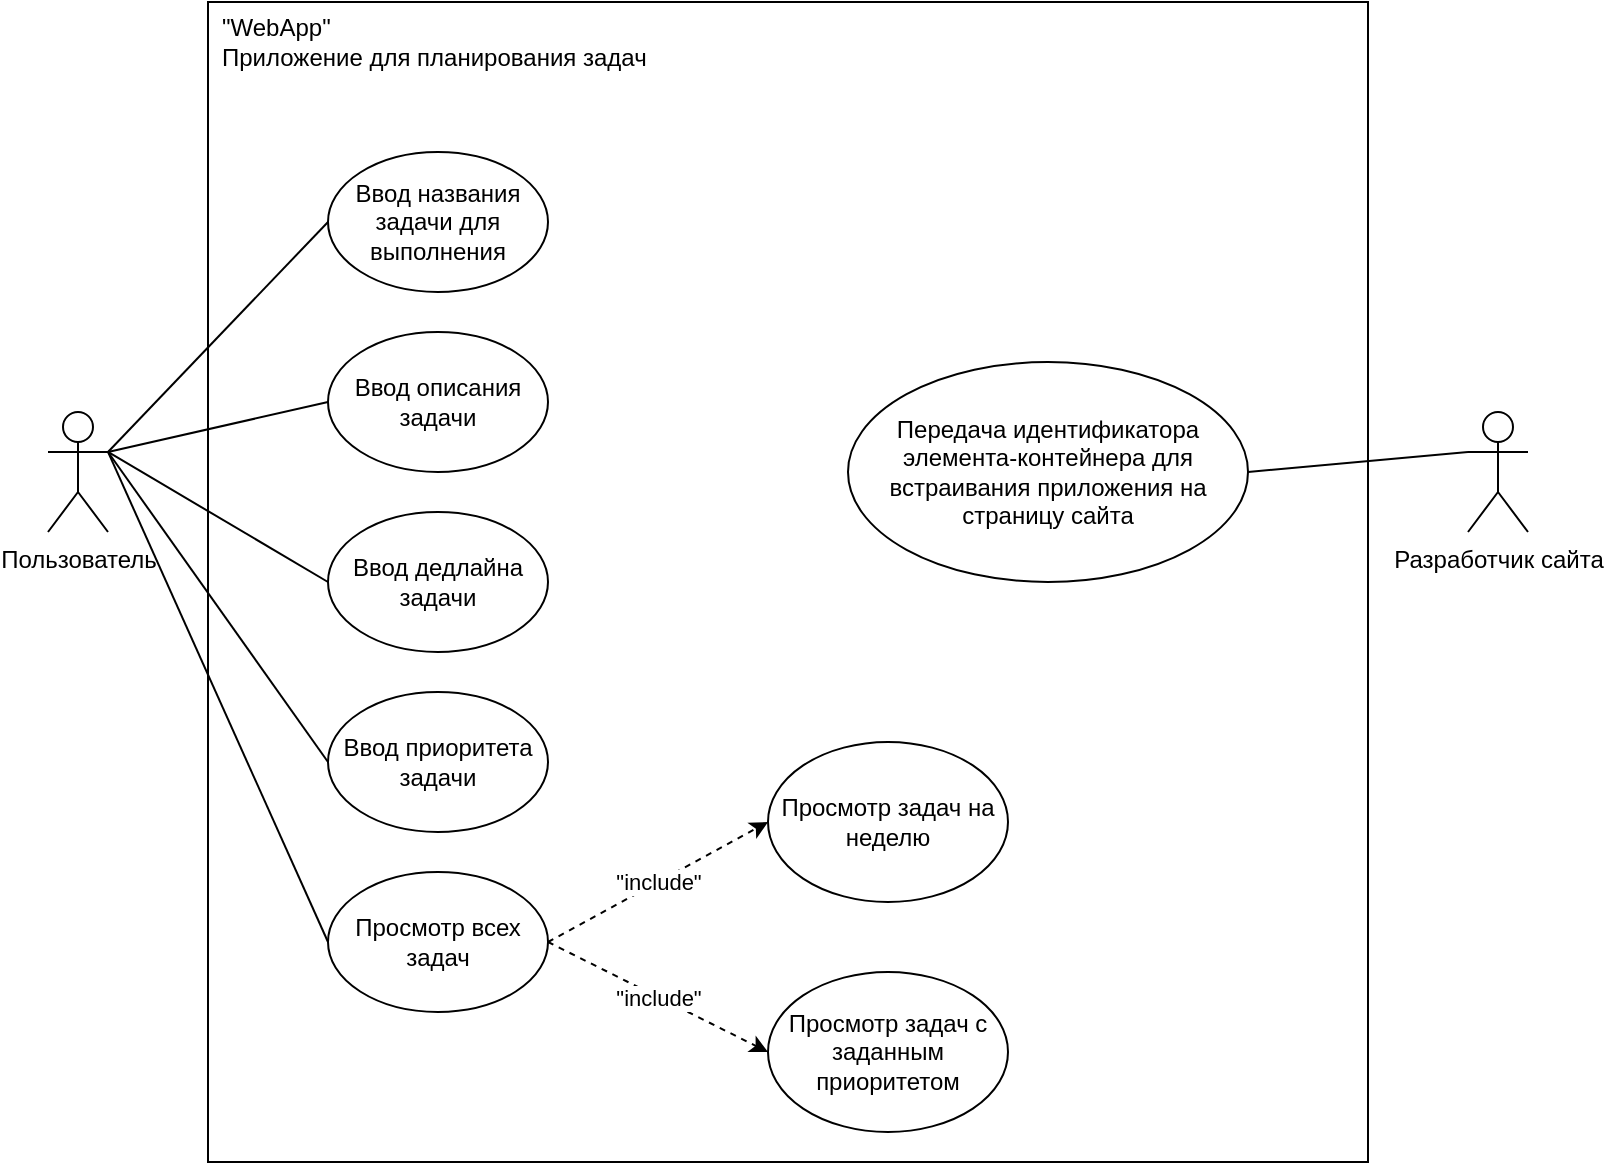 <mxfile version="22.1.4" type="device">
  <diagram name="Страница — 1" id="olaeSTDy_cEwgVv1iC-E">
    <mxGraphModel dx="1195" dy="658" grid="1" gridSize="10" guides="1" tooltips="1" connect="1" arrows="1" fold="1" page="1" pageScale="1" pageWidth="827" pageHeight="1169" math="0" shadow="0">
      <root>
        <mxCell id="0" />
        <mxCell id="1" parent="0" />
        <mxCell id="c8GpA232ON7qav1E12B6-29" value="" style="whiteSpace=wrap;html=1;aspect=fixed;" vertex="1" parent="1">
          <mxGeometry x="130" y="135" width="580" height="580" as="geometry" />
        </mxCell>
        <mxCell id="c8GpA232ON7qav1E12B6-1" value="Пользователь" style="shape=umlActor;verticalLabelPosition=bottom;verticalAlign=top;html=1;outlineConnect=0;" vertex="1" parent="1">
          <mxGeometry x="50" y="340" width="30" height="60" as="geometry" />
        </mxCell>
        <mxCell id="c8GpA232ON7qav1E12B6-2" value="Ввод названия задачи для выполнения" style="ellipse;whiteSpace=wrap;html=1;" vertex="1" parent="1">
          <mxGeometry x="190" y="210" width="110" height="70" as="geometry" />
        </mxCell>
        <mxCell id="c8GpA232ON7qav1E12B6-4" value="Ввод описания задачи" style="ellipse;whiteSpace=wrap;html=1;" vertex="1" parent="1">
          <mxGeometry x="190" y="300" width="110" height="70" as="geometry" />
        </mxCell>
        <mxCell id="c8GpA232ON7qav1E12B6-5" value="Ввод дедлайна задачи" style="ellipse;whiteSpace=wrap;html=1;" vertex="1" parent="1">
          <mxGeometry x="190" y="390" width="110" height="70" as="geometry" />
        </mxCell>
        <mxCell id="c8GpA232ON7qav1E12B6-7" value="Ввод приоритета задачи" style="ellipse;whiteSpace=wrap;html=1;" vertex="1" parent="1">
          <mxGeometry x="190" y="480" width="110" height="70" as="geometry" />
        </mxCell>
        <mxCell id="c8GpA232ON7qav1E12B6-11" value="" style="endArrow=none;html=1;rounded=0;entryX=0;entryY=0.5;entryDx=0;entryDy=0;exitX=1;exitY=0.333;exitDx=0;exitDy=0;exitPerimeter=0;" edge="1" parent="1" source="c8GpA232ON7qav1E12B6-1" target="c8GpA232ON7qav1E12B6-2">
          <mxGeometry width="50" height="50" relative="1" as="geometry">
            <mxPoint x="310" y="430" as="sourcePoint" />
            <mxPoint x="360" y="380" as="targetPoint" />
          </mxGeometry>
        </mxCell>
        <mxCell id="c8GpA232ON7qav1E12B6-12" value="" style="endArrow=none;html=1;rounded=0;entryX=0;entryY=0.5;entryDx=0;entryDy=0;exitX=1;exitY=0.333;exitDx=0;exitDy=0;exitPerimeter=0;" edge="1" parent="1" source="c8GpA232ON7qav1E12B6-1" target="c8GpA232ON7qav1E12B6-4">
          <mxGeometry width="50" height="50" relative="1" as="geometry">
            <mxPoint x="100" y="370" as="sourcePoint" />
            <mxPoint x="200" y="255" as="targetPoint" />
          </mxGeometry>
        </mxCell>
        <mxCell id="c8GpA232ON7qav1E12B6-13" value="" style="endArrow=none;html=1;rounded=0;entryX=0;entryY=0.5;entryDx=0;entryDy=0;exitX=1;exitY=0.333;exitDx=0;exitDy=0;exitPerimeter=0;" edge="1" parent="1" source="c8GpA232ON7qav1E12B6-1" target="c8GpA232ON7qav1E12B6-5">
          <mxGeometry width="50" height="50" relative="1" as="geometry">
            <mxPoint x="100" y="370" as="sourcePoint" />
            <mxPoint x="200.0" y="435" as="targetPoint" />
          </mxGeometry>
        </mxCell>
        <mxCell id="c8GpA232ON7qav1E12B6-14" value="" style="endArrow=none;html=1;rounded=0;entryX=0;entryY=0.5;entryDx=0;entryDy=0;exitX=1;exitY=0.333;exitDx=0;exitDy=0;exitPerimeter=0;" edge="1" parent="1" source="c8GpA232ON7qav1E12B6-1" target="c8GpA232ON7qav1E12B6-7">
          <mxGeometry width="50" height="50" relative="1" as="geometry">
            <mxPoint x="120" y="390" as="sourcePoint" />
            <mxPoint x="220" y="275" as="targetPoint" />
          </mxGeometry>
        </mxCell>
        <mxCell id="c8GpA232ON7qav1E12B6-16" value="Просмотр всех задач" style="ellipse;whiteSpace=wrap;html=1;" vertex="1" parent="1">
          <mxGeometry x="190" y="570" width="110" height="70" as="geometry" />
        </mxCell>
        <mxCell id="c8GpA232ON7qav1E12B6-18" value="" style="endArrow=none;html=1;rounded=0;entryX=0;entryY=0.5;entryDx=0;entryDy=0;exitX=1;exitY=0.333;exitDx=0;exitDy=0;exitPerimeter=0;" edge="1" parent="1" source="c8GpA232ON7qav1E12B6-1" target="c8GpA232ON7qav1E12B6-16">
          <mxGeometry width="50" height="50" relative="1" as="geometry">
            <mxPoint x="100" y="370" as="sourcePoint" />
            <mxPoint x="200" y="525" as="targetPoint" />
          </mxGeometry>
        </mxCell>
        <mxCell id="c8GpA232ON7qav1E12B6-19" value="Просмотр задач на неделю" style="ellipse;whiteSpace=wrap;html=1;" vertex="1" parent="1">
          <mxGeometry x="410" y="505" width="120" height="80" as="geometry" />
        </mxCell>
        <mxCell id="c8GpA232ON7qav1E12B6-20" value="Просмотр задач с заданным приоритетом" style="ellipse;whiteSpace=wrap;html=1;" vertex="1" parent="1">
          <mxGeometry x="410" y="620" width="120" height="80" as="geometry" />
        </mxCell>
        <mxCell id="c8GpA232ON7qav1E12B6-21" value="" style="endArrow=classic;html=1;rounded=0;exitX=1;exitY=0.5;exitDx=0;exitDy=0;entryX=0;entryY=0.5;entryDx=0;entryDy=0;dashed=1;" edge="1" parent="1" source="c8GpA232ON7qav1E12B6-16" target="c8GpA232ON7qav1E12B6-20">
          <mxGeometry relative="1" as="geometry">
            <mxPoint x="310" y="604.58" as="sourcePoint" />
            <mxPoint x="410" y="604.58" as="targetPoint" />
          </mxGeometry>
        </mxCell>
        <mxCell id="c8GpA232ON7qav1E12B6-22" value="&quot;include&quot;" style="edgeLabel;resizable=0;html=1;align=center;verticalAlign=middle;" connectable="0" vertex="1" parent="c8GpA232ON7qav1E12B6-21">
          <mxGeometry relative="1" as="geometry" />
        </mxCell>
        <mxCell id="c8GpA232ON7qav1E12B6-23" value="" style="endArrow=classic;html=1;rounded=0;exitX=1;exitY=0.5;exitDx=0;exitDy=0;entryX=0;entryY=0.5;entryDx=0;entryDy=0;dashed=1;" edge="1" parent="1" source="c8GpA232ON7qav1E12B6-16" target="c8GpA232ON7qav1E12B6-19">
          <mxGeometry relative="1" as="geometry">
            <mxPoint x="310" y="615" as="sourcePoint" />
            <mxPoint x="420" y="670" as="targetPoint" />
          </mxGeometry>
        </mxCell>
        <mxCell id="c8GpA232ON7qav1E12B6-24" value="&quot;include&quot;" style="edgeLabel;resizable=0;html=1;align=center;verticalAlign=middle;" connectable="0" vertex="1" parent="c8GpA232ON7qav1E12B6-23">
          <mxGeometry relative="1" as="geometry" />
        </mxCell>
        <mxCell id="c8GpA232ON7qav1E12B6-26" value="Разработчик сайта" style="shape=umlActor;verticalLabelPosition=bottom;verticalAlign=top;html=1;outlineConnect=0;" vertex="1" parent="1">
          <mxGeometry x="760" y="340" width="30" height="60" as="geometry" />
        </mxCell>
        <mxCell id="c8GpA232ON7qav1E12B6-27" value="Передача идентификатора элемента-контейнера для встраивания приложения на страницу сайта" style="ellipse;whiteSpace=wrap;html=1;" vertex="1" parent="1">
          <mxGeometry x="450" y="315" width="200" height="110" as="geometry" />
        </mxCell>
        <mxCell id="c8GpA232ON7qav1E12B6-28" value="" style="endArrow=none;html=1;rounded=0;entryX=0;entryY=0.333;entryDx=0;entryDy=0;entryPerimeter=0;exitX=1;exitY=0.5;exitDx=0;exitDy=0;" edge="1" parent="1" source="c8GpA232ON7qav1E12B6-27" target="c8GpA232ON7qav1E12B6-26">
          <mxGeometry width="50" height="50" relative="1" as="geometry">
            <mxPoint x="340" y="465" as="sourcePoint" />
            <mxPoint x="390" y="415" as="targetPoint" />
          </mxGeometry>
        </mxCell>
        <mxCell id="c8GpA232ON7qav1E12B6-30" value="&quot;WebApp&quot;&lt;br&gt;Приложение для планирования задач" style="text;html=1;strokeColor=none;fillColor=none;align=left;verticalAlign=middle;whiteSpace=wrap;rounded=0;" vertex="1" parent="1">
          <mxGeometry x="135" y="140" width="220" height="30" as="geometry" />
        </mxCell>
      </root>
    </mxGraphModel>
  </diagram>
</mxfile>
